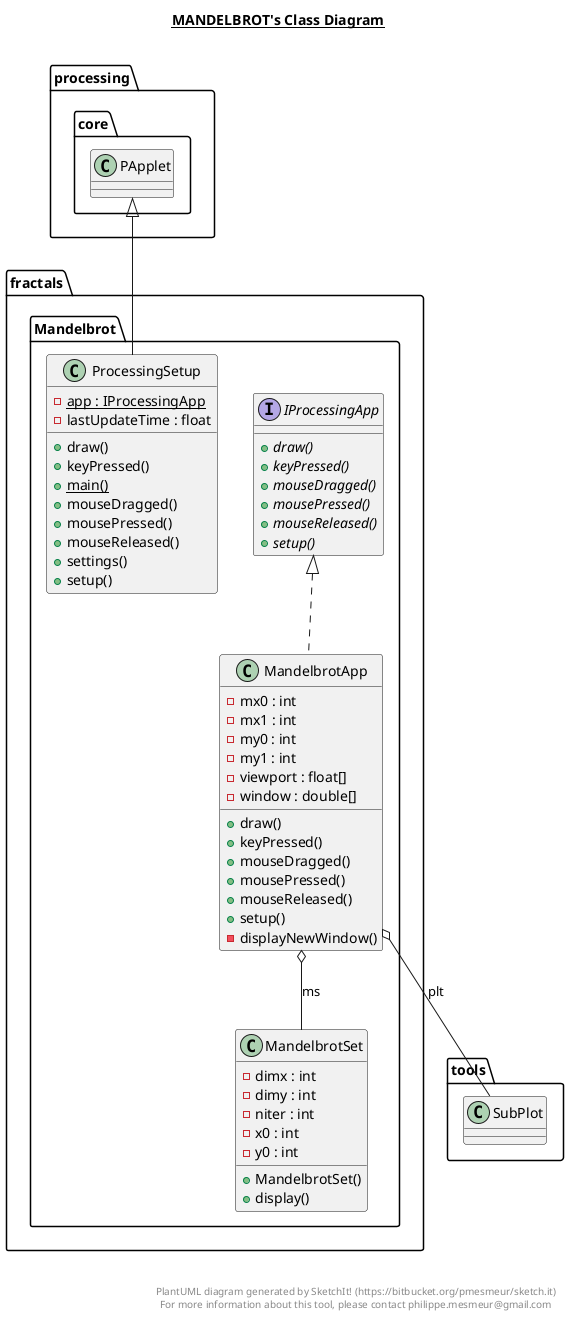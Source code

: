 @startuml

title __MANDELBROT's Class Diagram__\n

  namespace fractals {
    namespace Mandelbrot {
      interface fractals.Mandelbrot.IProcessingApp {
          {abstract} + draw()
          {abstract} + keyPressed()
          {abstract} + mouseDragged()
          {abstract} + mousePressed()
          {abstract} + mouseReleased()
          {abstract} + setup()
      }
    }
  }
  

  namespace fractals {
    namespace Mandelbrot {
      class fractals.Mandelbrot.MandelbrotApp {
          - mx0 : int
          - mx1 : int
          - my0 : int
          - my1 : int
          - viewport : float[]
          - window : double[]
          + draw()
          + keyPressed()
          + mouseDragged()
          + mousePressed()
          + mouseReleased()
          + setup()
          - displayNewWindow()
      }
    }
  }
  

  namespace fractals {
    namespace Mandelbrot {
      class fractals.Mandelbrot.MandelbrotSet {
          - dimx : int
          - dimy : int
          - niter : int
          - x0 : int
          - y0 : int
          + MandelbrotSet()
          + display()
      }
    }
  }
  

  namespace fractals {
    namespace Mandelbrot {
      class fractals.Mandelbrot.ProcessingSetup {
          {static} - app : IProcessingApp
          - lastUpdateTime : float
          + draw()
          + keyPressed()
          {static} + main()
          + mouseDragged()
          + mousePressed()
          + mouseReleased()
          + settings()
          + setup()
      }
    }
  }
  

  fractals.Mandelbrot.MandelbrotApp .up.|> fractals.Mandelbrot.IProcessingApp
  fractals.Mandelbrot.MandelbrotApp o-- fractals.Mandelbrot.MandelbrotSet : ms
  fractals.Mandelbrot.MandelbrotApp o-- tools.SubPlot : plt
  fractals.Mandelbrot.ProcessingSetup -up-|> processing.core.PApplet


right footer


PlantUML diagram generated by SketchIt! (https://bitbucket.org/pmesmeur/sketch.it)
For more information about this tool, please contact philippe.mesmeur@gmail.com
endfooter

@enduml
